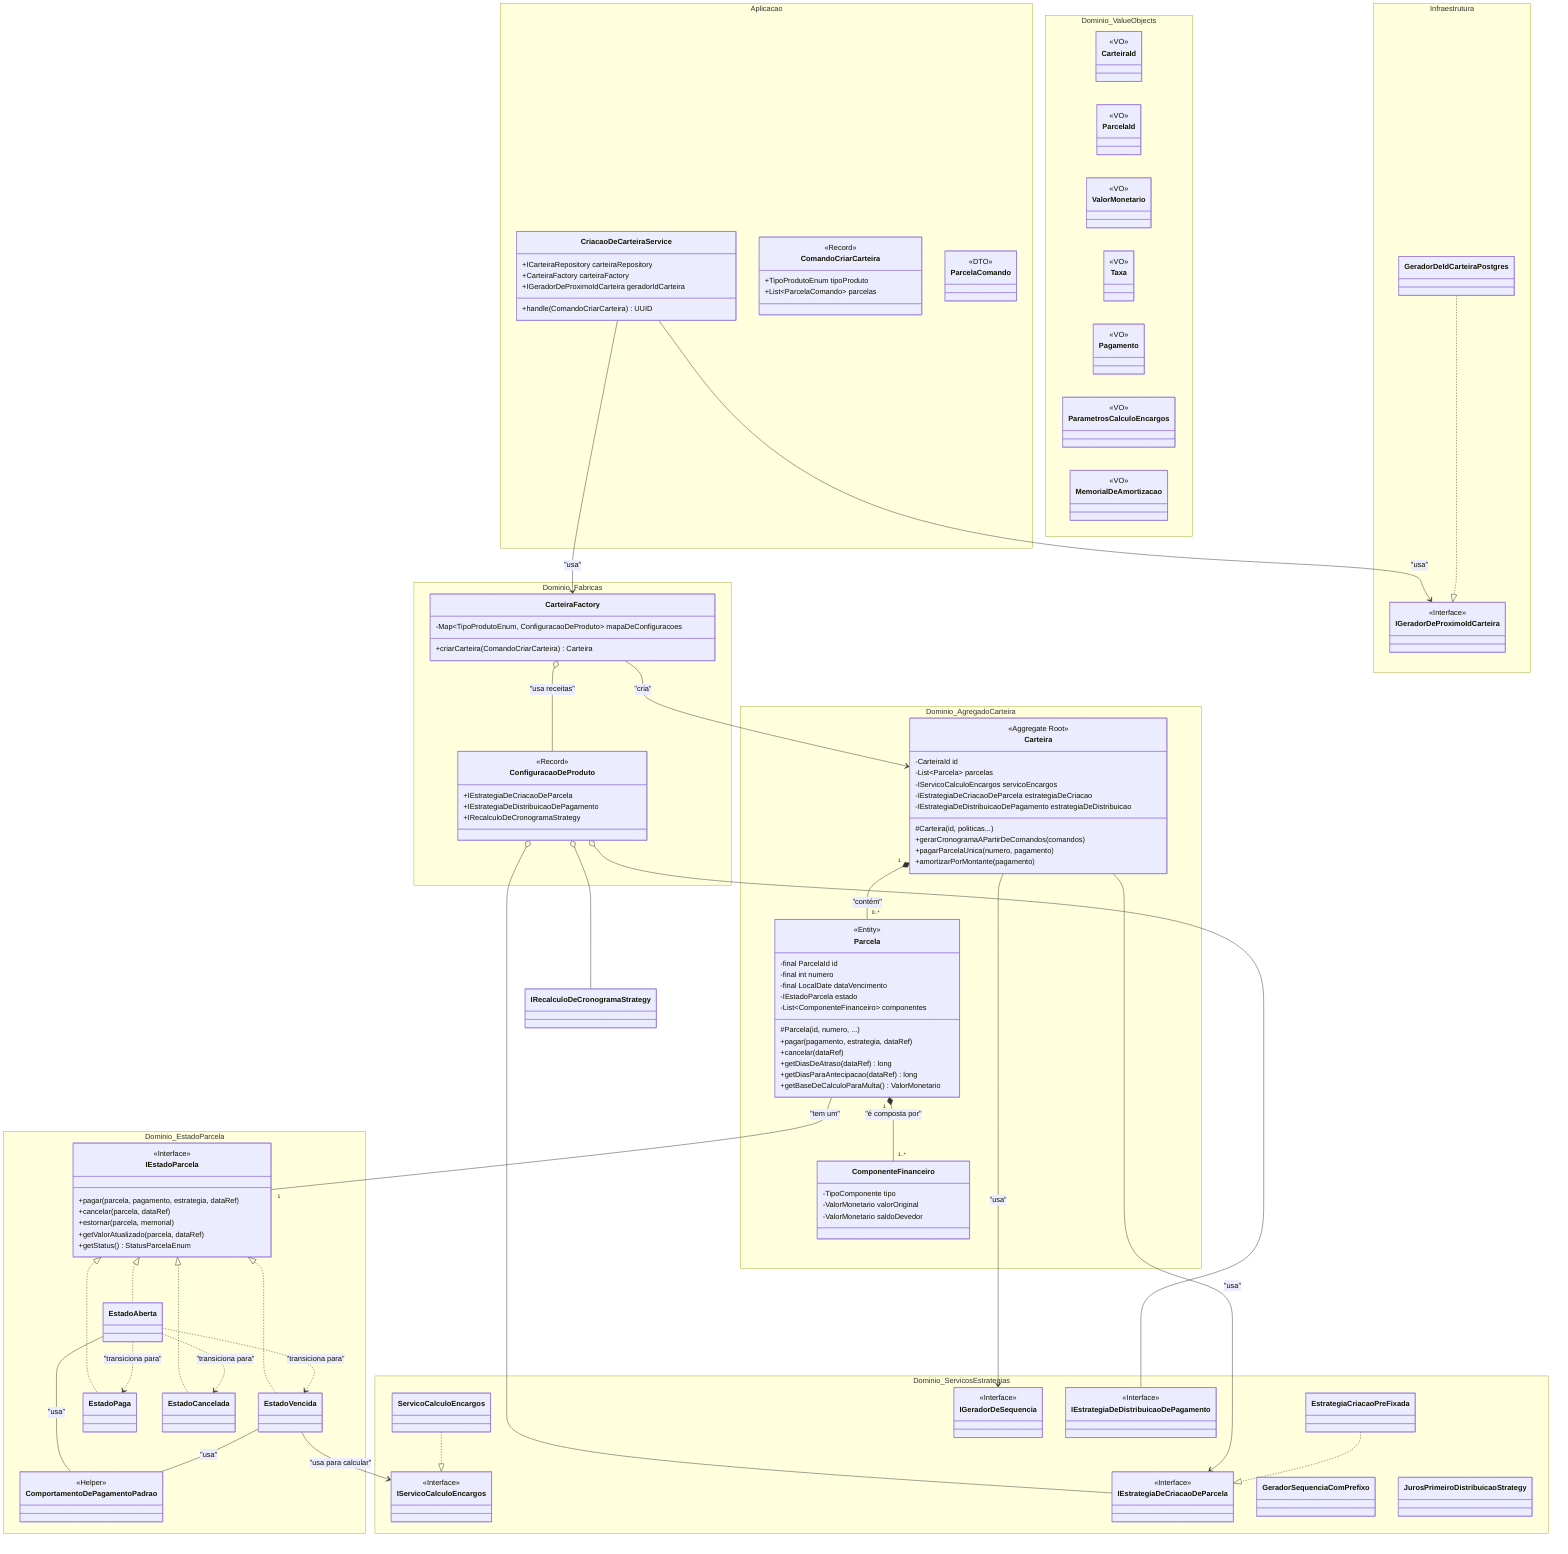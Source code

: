 classDiagram
    direction TB

    namespace Aplicacao {
        class CriacaoDeCarteiraService {
            +ICarteiraRepository carteiraRepository
            +CarteiraFactory carteiraFactory
            +IGeradorDeProximoIdCarteira geradorIdCarteira
            +handle(ComandoCriarCarteira) UUID
        }

        class ComandoCriarCarteira {
            <<Record>>
            +TipoProdutoEnum tipoProduto
            +List~ParcelaComando~ parcelas
        }

        class ParcelaComando {
            <<DTO>>
        }
    }

    namespace Dominio_Fabricas {
        class CarteiraFactory {
            -Map~TipoProdutoEnum, ConfiguracaoDeProduto~ mapaDeConfiguracoes
            +criarCarteira(ComandoCriarCarteira) Carteira
        }

        class ConfiguracaoDeProduto {
            <<Record>>
            +IEstrategiaDeCriacaoDeParcela
            +IEstrategiaDeDistribuicaoDePagamento
            +IRecalculoDeCronogramaStrategy
        }
    }

    namespace Dominio_AgregadoCarteira {
class Carteira {
<<Aggregate Root>>
-CarteiraId id
-List~Parcela~ parcelas
-IServicoCalculoEncargos servicoEncargos
-IEstrategiaDeCriacaoDeParcela estrategiaDeCriacao
-IEstrategiaDeDistribuicaoDePagamento estrategiaDeDistribuicao
#Carteira(id, politicas...)
+gerarCronogramaAPartirDeComandos(comandos)
+pagarParcelaUnica(numero, pagamento)
+amortizarPorMontante(pagamento)
}

class Parcela {
<<Entity>>
-final ParcelaId id
-final int numero
-final LocalDate dataVencimento
-IEstadoParcela estado
-List~ComponenteFinanceiro~ componentes
#Parcela(id, numero, ...)
+pagar(pagamento, estrategia, dataRef)
+cancelar(dataRef)
+getDiasDeAtraso(dataRef) long
+getDiasParaAntecipacao(dataRef) long
+getBaseDeCalculoParaMulta() ValorMonetario
}

class ComponenteFinanceiro {
-TipoComponente tipo
-ValorMonetario valorOriginal
-ValorMonetario saldoDevedor
}
}

namespace Dominio_EstadoParcela {
class IEstadoParcela {
<<Interface>>
+pagar(parcela, pagamento, estrategia, dataRef)
+cancelar(parcela, dataRef)
+estornar(parcela, memorial)
+getValorAtualizado(parcela, dataRef)
+getStatus() StatusParcelaEnum
}
class EstadoAberta
class EstadoVencida
class EstadoPaga
class EstadoCancelada
class ComportamentoDePagamentoPadrao {
<<Helper>>
}
    }

namespace Dominio_ServicosEstrategias {
class IServicoCalculoEncargos { <<Interface>> }
class ServicoCalculoEncargos

class IEstrategiaDeCriacaoDeParcela { <<Interface>> }
class EstrategiaCriacaoPreFixada

class IGeradorDeSequencia { <<Interface>> }
class GeradorSequenciaComPrefixo

class IEstrategiaDeDistribuicaoDePagamento { <<Interface>> }
class JurosPrimeiroDistribuicaoStrategy
}

namespace Dominio_ValueObjects {
class CarteiraId { <<VO>> }
class ParcelaId { <<VO>> }
class ValorMonetario { <<VO>> }
class Taxa { <<VO>> }
class Pagamento { <<VO>> }
class ParametrosCalculoEncargos { <<VO>> }
class MemorialDeAmortizacao { <<VO>> }
    }

namespace Infraestrutura {
class IGeradorDeProximoIdCarteira { <<Interface>> }
class GeradorDeIdCarteiraPostgres
}

%% --- Relacionamentos Principais ---

CriacaoDeCarteiraService --> CarteiraFactory : "usa"
CriacaoDeCarteiraService --> IGeradorDeProximoIdCarteira : "usa"

CarteiraFactory --> Carteira : "cria"
CarteiraFactory o-- ConfiguracaoDeProduto : "usa receitas"
ConfiguracaoDeProduto o-- IEstrategiaDeCriacaoDeParcela
ConfiguracaoDeProduto o-- IEstrategiaDeDistribuicaoDePagamento
ConfiguracaoDeProduto o-- IRecalculoDeCronogramaStrategy

Carteira "1" *-- "0..*" Parcela : "contém"
Carteira --> IEstrategiaDeCriacaoDeParcela : "usa"
Carteira --> IGeradorDeSequencia : "usa"

Parcela "1" *-- "1..*" ComponenteFinanceiro : "é composta por"
Parcela -- "1" IEstadoParcela : "tem um"

IEstadoParcela <|.. EstadoAberta
IEstadoParcela <|.. EstadoVencida
IEstadoParcela <|.. EstadoPaga
IEstadoParcela <|.. EstadoCancelada

EstadoAberta ..> EstadoVencida : "transiciona para"
EstadoAberta ..> EstadoPaga : "transiciona para"
EstadoAberta ..> EstadoCancelada : "transiciona para"

EstadoVencida --> IServicoCalculoEncargos : "usa para calcular"
EstadoAberta -- ComportamentoDePagamentoPadrao : "usa"
EstadoVencida -- ComportamentoDePagamentoPadrao : "usa"

ServicoCalculoEncargos ..|> IServicoCalculoEncargos
EstrategiaCriacaoPreFixada ..|> IEstrategiaDeCriacaoDeParcela
GeradorDeIdCarteiraPostgres ..|> IGeradorDeProximoIdCarteira